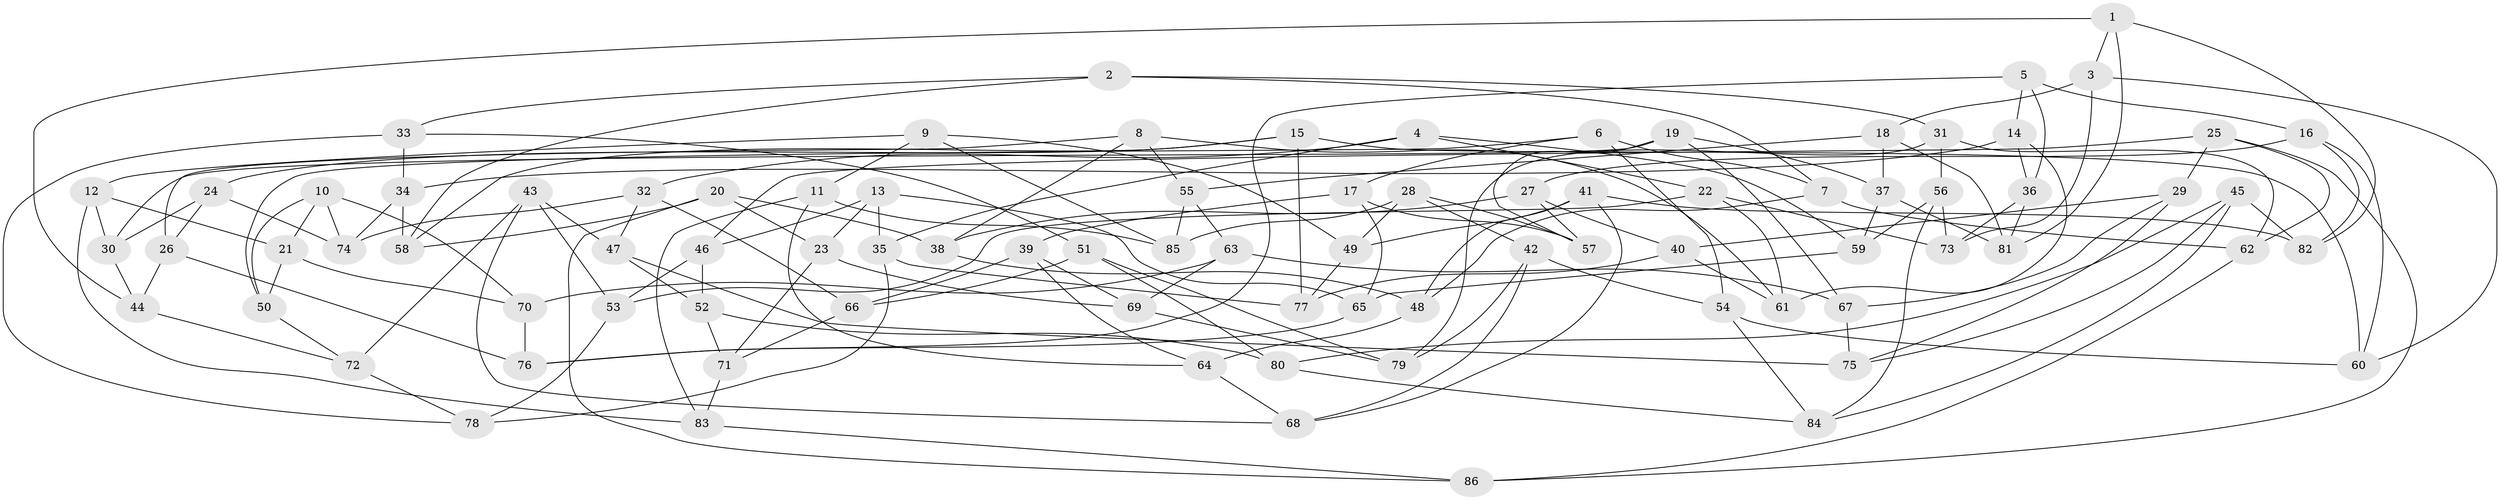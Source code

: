 // coarse degree distribution, {6: 0.36666666666666664, 4: 0.5333333333333333, 5: 0.06666666666666667, 3: 0.03333333333333333}
// Generated by graph-tools (version 1.1) at 2025/52/02/27/25 19:52:28]
// undirected, 86 vertices, 172 edges
graph export_dot {
graph [start="1"]
  node [color=gray90,style=filled];
  1;
  2;
  3;
  4;
  5;
  6;
  7;
  8;
  9;
  10;
  11;
  12;
  13;
  14;
  15;
  16;
  17;
  18;
  19;
  20;
  21;
  22;
  23;
  24;
  25;
  26;
  27;
  28;
  29;
  30;
  31;
  32;
  33;
  34;
  35;
  36;
  37;
  38;
  39;
  40;
  41;
  42;
  43;
  44;
  45;
  46;
  47;
  48;
  49;
  50;
  51;
  52;
  53;
  54;
  55;
  56;
  57;
  58;
  59;
  60;
  61;
  62;
  63;
  64;
  65;
  66;
  67;
  68;
  69;
  70;
  71;
  72;
  73;
  74;
  75;
  76;
  77;
  78;
  79;
  80;
  81;
  82;
  83;
  84;
  85;
  86;
  1 -- 81;
  1 -- 82;
  1 -- 44;
  1 -- 3;
  2 -- 33;
  2 -- 58;
  2 -- 31;
  2 -- 7;
  3 -- 18;
  3 -- 73;
  3 -- 60;
  4 -- 59;
  4 -- 32;
  4 -- 35;
  4 -- 22;
  5 -- 16;
  5 -- 36;
  5 -- 76;
  5 -- 14;
  6 -- 54;
  6 -- 7;
  6 -- 17;
  6 -- 50;
  7 -- 48;
  7 -- 62;
  8 -- 61;
  8 -- 55;
  8 -- 38;
  8 -- 26;
  9 -- 49;
  9 -- 12;
  9 -- 11;
  9 -- 85;
  10 -- 50;
  10 -- 70;
  10 -- 21;
  10 -- 74;
  11 -- 83;
  11 -- 64;
  11 -- 85;
  12 -- 21;
  12 -- 30;
  12 -- 83;
  13 -- 35;
  13 -- 65;
  13 -- 23;
  13 -- 46;
  14 -- 34;
  14 -- 61;
  14 -- 36;
  15 -- 24;
  15 -- 77;
  15 -- 58;
  15 -- 60;
  16 -- 60;
  16 -- 82;
  16 -- 27;
  17 -- 57;
  17 -- 65;
  17 -- 39;
  18 -- 55;
  18 -- 81;
  18 -- 37;
  19 -- 37;
  19 -- 57;
  19 -- 67;
  19 -- 30;
  20 -- 86;
  20 -- 58;
  20 -- 38;
  20 -- 23;
  21 -- 50;
  21 -- 70;
  22 -- 73;
  22 -- 53;
  22 -- 61;
  23 -- 69;
  23 -- 71;
  24 -- 26;
  24 -- 30;
  24 -- 74;
  25 -- 29;
  25 -- 62;
  25 -- 86;
  25 -- 46;
  26 -- 76;
  26 -- 44;
  27 -- 38;
  27 -- 57;
  27 -- 40;
  28 -- 57;
  28 -- 49;
  28 -- 85;
  28 -- 42;
  29 -- 67;
  29 -- 75;
  29 -- 40;
  30 -- 44;
  31 -- 62;
  31 -- 79;
  31 -- 56;
  32 -- 66;
  32 -- 47;
  32 -- 74;
  33 -- 51;
  33 -- 78;
  33 -- 34;
  34 -- 58;
  34 -- 74;
  35 -- 77;
  35 -- 78;
  36 -- 73;
  36 -- 81;
  37 -- 81;
  37 -- 59;
  38 -- 48;
  39 -- 66;
  39 -- 69;
  39 -- 64;
  40 -- 77;
  40 -- 61;
  41 -- 49;
  41 -- 82;
  41 -- 48;
  41 -- 68;
  42 -- 68;
  42 -- 79;
  42 -- 54;
  43 -- 53;
  43 -- 72;
  43 -- 47;
  43 -- 68;
  44 -- 72;
  45 -- 75;
  45 -- 84;
  45 -- 82;
  45 -- 80;
  46 -- 52;
  46 -- 53;
  47 -- 52;
  47 -- 75;
  48 -- 64;
  49 -- 77;
  50 -- 72;
  51 -- 66;
  51 -- 80;
  51 -- 79;
  52 -- 80;
  52 -- 71;
  53 -- 78;
  54 -- 84;
  54 -- 60;
  55 -- 63;
  55 -- 85;
  56 -- 73;
  56 -- 59;
  56 -- 84;
  59 -- 65;
  62 -- 86;
  63 -- 69;
  63 -- 70;
  63 -- 67;
  64 -- 68;
  65 -- 76;
  66 -- 71;
  67 -- 75;
  69 -- 79;
  70 -- 76;
  71 -- 83;
  72 -- 78;
  80 -- 84;
  83 -- 86;
}
